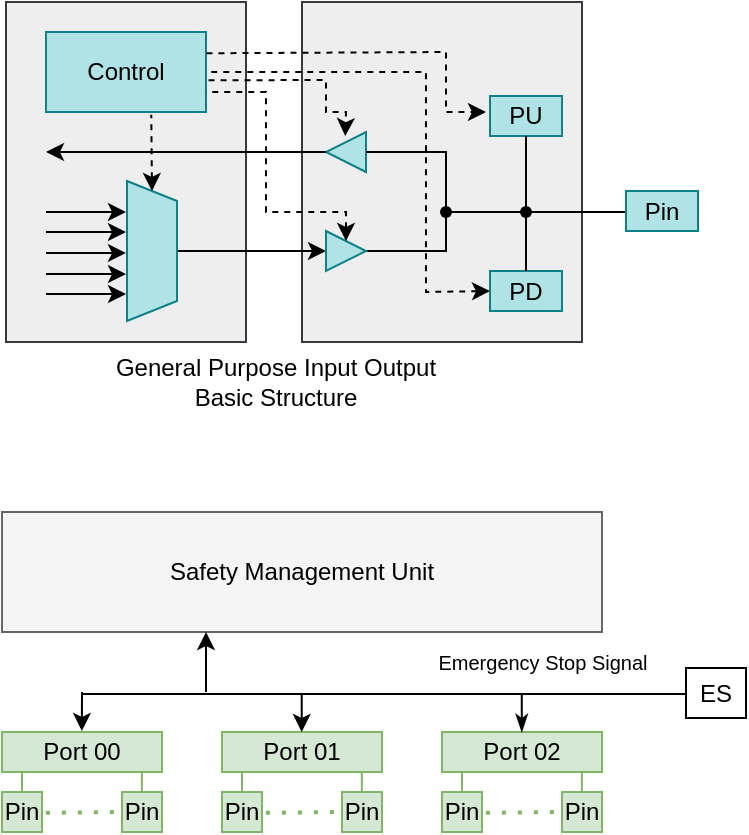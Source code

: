 <mxfile version="28.0.7" pages="2">
  <diagram name="第 1 页" id="-1CRMZ3ilZ53mN010_KL">
    <mxGraphModel dx="1678" dy="893" grid="1" gridSize="10" guides="1" tooltips="1" connect="1" arrows="0" fold="1" page="1" pageScale="1" pageWidth="827" pageHeight="1169" math="0" shadow="0">
      <root>
        <mxCell id="0" />
        <mxCell id="1" parent="0" />
        <mxCell id="aomzPrE-w1fCoq5hA7JI-33" value="" style="rounded=0;whiteSpace=wrap;html=1;fillColor=#eeeeee;strokeColor=#36393d;" vertex="1" parent="1">
          <mxGeometry x="140" y="225" width="120" height="170" as="geometry" />
        </mxCell>
        <mxCell id="aomzPrE-w1fCoq5hA7JI-32" value="" style="rounded=0;whiteSpace=wrap;html=1;fillColor=#eeeeee;strokeColor=#36393d;" vertex="1" parent="1">
          <mxGeometry x="288" y="225" width="140" height="170" as="geometry" />
        </mxCell>
        <mxCell id="aomzPrE-w1fCoq5hA7JI-1" value="Control" style="rounded=0;whiteSpace=wrap;html=1;fillColor=#b0e3e6;strokeColor=#0e8088;" vertex="1" parent="1">
          <mxGeometry x="160" y="240" width="80" height="40" as="geometry" />
        </mxCell>
        <mxCell id="aomzPrE-w1fCoq5hA7JI-13" style="edgeStyle=orthogonalEdgeStyle;rounded=0;orthogonalLoop=1;jettySize=auto;html=1;entryX=0;entryY=0.5;entryDx=0;entryDy=0;" edge="1" parent="1" source="aomzPrE-w1fCoq5hA7JI-4" target="aomzPrE-w1fCoq5hA7JI-5">
          <mxGeometry relative="1" as="geometry" />
        </mxCell>
        <mxCell id="aomzPrE-w1fCoq5hA7JI-4" value="" style="shape=trapezoid;perimeter=trapezoidPerimeter;whiteSpace=wrap;html=1;fixedSize=1;size=10;rotation=90;fillColor=#b0e3e6;strokeColor=#0e8088;rounded=0;" vertex="1" parent="1">
          <mxGeometry x="178" y="337" width="70" height="25" as="geometry" />
        </mxCell>
        <mxCell id="aomzPrE-w1fCoq5hA7JI-14" style="edgeStyle=orthogonalEdgeStyle;rounded=0;orthogonalLoop=1;jettySize=auto;html=1;endArrow=none;endFill=0;" edge="1" parent="1" source="aomzPrE-w1fCoq5hA7JI-5" target="aomzPrE-w1fCoq5hA7JI-7">
          <mxGeometry relative="1" as="geometry">
            <Array as="points">
              <mxPoint x="360" y="350" />
            </Array>
          </mxGeometry>
        </mxCell>
        <mxCell id="aomzPrE-w1fCoq5hA7JI-5" value="" style="triangle;whiteSpace=wrap;html=1;fillColor=#b0e3e6;strokeColor=#0e8088;rounded=0;" vertex="1" parent="1">
          <mxGeometry x="300" y="339.5" width="20" height="20" as="geometry" />
        </mxCell>
        <mxCell id="aomzPrE-w1fCoq5hA7JI-6" value="" style="triangle;whiteSpace=wrap;html=1;rotation=-180;fillColor=#b0e3e6;strokeColor=#0e8088;rounded=0;" vertex="1" parent="1">
          <mxGeometry x="300" y="290" width="20" height="20" as="geometry" />
        </mxCell>
        <mxCell id="aomzPrE-w1fCoq5hA7JI-7" value="" style="shape=waypoint;sketch=0;fillStyle=solid;size=6;pointerEvents=1;points=[];fillColor=none;resizable=0;rotatable=0;perimeter=centerPerimeter;snapToPoint=1;rounded=0;" vertex="1" parent="1">
          <mxGeometry x="350" y="320" width="20" height="20" as="geometry" />
        </mxCell>
        <mxCell id="aomzPrE-w1fCoq5hA7JI-8" value="" style="endArrow=classic;html=1;rounded=0;" edge="1" parent="1">
          <mxGeometry width="50" height="50" relative="1" as="geometry">
            <mxPoint x="160" y="330" as="sourcePoint" />
            <mxPoint x="200" y="330" as="targetPoint" />
          </mxGeometry>
        </mxCell>
        <mxCell id="aomzPrE-w1fCoq5hA7JI-9" value="" style="endArrow=classic;html=1;rounded=0;" edge="1" parent="1">
          <mxGeometry width="50" height="50" relative="1" as="geometry">
            <mxPoint x="160" y="371" as="sourcePoint" />
            <mxPoint x="200" y="371" as="targetPoint" />
          </mxGeometry>
        </mxCell>
        <mxCell id="aomzPrE-w1fCoq5hA7JI-10" value="" style="endArrow=classic;html=1;rounded=0;" edge="1" parent="1">
          <mxGeometry width="50" height="50" relative="1" as="geometry">
            <mxPoint x="160" y="350.47" as="sourcePoint" />
            <mxPoint x="200" y="350.47" as="targetPoint" />
          </mxGeometry>
        </mxCell>
        <mxCell id="aomzPrE-w1fCoq5hA7JI-11" value="" style="endArrow=classic;html=1;rounded=0;" edge="1" parent="1">
          <mxGeometry width="50" height="50" relative="1" as="geometry">
            <mxPoint x="160" y="340" as="sourcePoint" />
            <mxPoint x="200" y="340" as="targetPoint" />
          </mxGeometry>
        </mxCell>
        <mxCell id="aomzPrE-w1fCoq5hA7JI-12" value="" style="endArrow=classic;html=1;rounded=0;" edge="1" parent="1">
          <mxGeometry width="50" height="50" relative="1" as="geometry">
            <mxPoint x="160" y="361" as="sourcePoint" />
            <mxPoint x="200" y="361" as="targetPoint" />
          </mxGeometry>
        </mxCell>
        <mxCell id="aomzPrE-w1fCoq5hA7JI-15" value="" style="shape=waypoint;sketch=0;fillStyle=solid;size=6;pointerEvents=1;points=[];fillColor=none;resizable=0;rotatable=0;perimeter=centerPerimeter;snapToPoint=1;rounded=0;" vertex="1" parent="1">
          <mxGeometry x="390" y="320" width="20" height="20" as="geometry" />
        </mxCell>
        <mxCell id="aomzPrE-w1fCoq5hA7JI-16" value="" style="endArrow=none;html=1;rounded=0;exitX=0;exitY=0.5;exitDx=0;exitDy=0;" edge="1" parent="1" source="aomzPrE-w1fCoq5hA7JI-6" target="aomzPrE-w1fCoq5hA7JI-7">
          <mxGeometry width="50" height="50" relative="1" as="geometry">
            <mxPoint x="340" y="340" as="sourcePoint" />
            <mxPoint x="390" y="290" as="targetPoint" />
            <Array as="points">
              <mxPoint x="360" y="300" />
            </Array>
          </mxGeometry>
        </mxCell>
        <mxCell id="aomzPrE-w1fCoq5hA7JI-17" value="" style="endArrow=none;html=1;rounded=0;" edge="1" parent="1" source="aomzPrE-w1fCoq5hA7JI-7" target="aomzPrE-w1fCoq5hA7JI-15">
          <mxGeometry width="50" height="50" relative="1" as="geometry">
            <mxPoint x="340" y="340" as="sourcePoint" />
            <mxPoint x="390" y="290" as="targetPoint" />
          </mxGeometry>
        </mxCell>
        <mxCell id="aomzPrE-w1fCoq5hA7JI-18" value="PU" style="rounded=0;whiteSpace=wrap;html=1;fillColor=#b0e3e6;strokeColor=#0e8088;" vertex="1" parent="1">
          <mxGeometry x="382" y="272" width="36" height="20" as="geometry" />
        </mxCell>
        <mxCell id="aomzPrE-w1fCoq5hA7JI-19" value="PD" style="rounded=0;whiteSpace=wrap;html=1;fillColor=#b0e3e6;strokeColor=#0e8088;" vertex="1" parent="1">
          <mxGeometry x="382" y="359.5" width="36" height="20" as="geometry" />
        </mxCell>
        <mxCell id="aomzPrE-w1fCoq5hA7JI-20" value="" style="endArrow=none;html=1;rounded=0;" edge="1" parent="1" source="aomzPrE-w1fCoq5hA7JI-15">
          <mxGeometry width="50" height="50" relative="1" as="geometry">
            <mxPoint x="350" y="342" as="sourcePoint" />
            <mxPoint x="400" y="292" as="targetPoint" />
          </mxGeometry>
        </mxCell>
        <mxCell id="aomzPrE-w1fCoq5hA7JI-21" value="" style="endArrow=none;html=1;rounded=0;exitX=0.5;exitY=0;exitDx=0;exitDy=0;entryX=0.516;entryY=0.667;entryDx=0;entryDy=0;entryPerimeter=0;" edge="1" parent="1" source="aomzPrE-w1fCoq5hA7JI-19" target="aomzPrE-w1fCoq5hA7JI-15">
          <mxGeometry width="50" height="50" relative="1" as="geometry">
            <mxPoint x="340" y="340" as="sourcePoint" />
            <mxPoint x="390" y="290" as="targetPoint" />
          </mxGeometry>
        </mxCell>
        <mxCell id="aomzPrE-w1fCoq5hA7JI-22" value="" style="endArrow=none;html=1;rounded=0;" edge="1" parent="1" source="aomzPrE-w1fCoq5hA7JI-15">
          <mxGeometry width="50" height="50" relative="1" as="geometry">
            <mxPoint x="340" y="340" as="sourcePoint" />
            <mxPoint x="450" y="330" as="targetPoint" />
          </mxGeometry>
        </mxCell>
        <mxCell id="aomzPrE-w1fCoq5hA7JI-23" value="Pin" style="rounded=0;whiteSpace=wrap;html=1;fillColor=#b0e3e6;strokeColor=#0e8088;" vertex="1" parent="1">
          <mxGeometry x="450" y="319.5" width="36" height="20" as="geometry" />
        </mxCell>
        <mxCell id="aomzPrE-w1fCoq5hA7JI-24" value="" style="endArrow=classic;html=1;rounded=0;exitX=1;exitY=0.5;exitDx=0;exitDy=0;" edge="1" parent="1" source="aomzPrE-w1fCoq5hA7JI-6">
          <mxGeometry width="50" height="50" relative="1" as="geometry">
            <mxPoint x="190" y="330" as="sourcePoint" />
            <mxPoint x="160" y="300" as="targetPoint" />
          </mxGeometry>
        </mxCell>
        <mxCell id="aomzPrE-w1fCoq5hA7JI-25" value="" style="endArrow=none;dashed=1;html=1;rounded=0;exitX=0;exitY=0.5;exitDx=0;exitDy=0;entryX=0.658;entryY=1.034;entryDx=0;entryDy=0;entryPerimeter=0;startArrow=classic;startFill=1;" edge="1" parent="1" source="aomzPrE-w1fCoq5hA7JI-4" target="aomzPrE-w1fCoq5hA7JI-1">
          <mxGeometry width="50" height="50" relative="1" as="geometry">
            <mxPoint x="170" y="330" as="sourcePoint" />
            <mxPoint x="220" y="280" as="targetPoint" />
          </mxGeometry>
        </mxCell>
        <mxCell id="aomzPrE-w1fCoq5hA7JI-26" value="" style="endArrow=none;dashed=1;html=1;rounded=0;entryX=1;entryY=0.75;entryDx=0;entryDy=0;exitX=0.5;exitY=0;exitDx=0;exitDy=0;startArrow=classic;startFill=1;" edge="1" parent="1" source="aomzPrE-w1fCoq5hA7JI-5" target="aomzPrE-w1fCoq5hA7JI-1">
          <mxGeometry width="50" height="50" relative="1" as="geometry">
            <mxPoint x="190" y="330" as="sourcePoint" />
            <mxPoint x="240" y="280" as="targetPoint" />
            <Array as="points">
              <mxPoint x="310" y="330" />
              <mxPoint x="270" y="330" />
              <mxPoint x="270" y="270" />
            </Array>
          </mxGeometry>
        </mxCell>
        <mxCell id="aomzPrE-w1fCoq5hA7JI-27" value="" style="endArrow=classic;dashed=1;html=1;rounded=0;exitX=1.016;exitY=0.604;exitDx=0;exitDy=0;exitPerimeter=0;entryX=0.519;entryY=0.897;entryDx=0;entryDy=0;entryPerimeter=0;endFill=1;" edge="1" parent="1" source="aomzPrE-w1fCoq5hA7JI-1" target="aomzPrE-w1fCoq5hA7JI-6">
          <mxGeometry width="50" height="50" relative="1" as="geometry">
            <mxPoint x="240" y="272" as="sourcePoint" />
            <mxPoint x="290" y="222" as="targetPoint" />
            <Array as="points">
              <mxPoint x="300" y="264" />
              <mxPoint x="300" y="280" />
              <mxPoint x="310" y="280" />
            </Array>
          </mxGeometry>
        </mxCell>
        <mxCell id="aomzPrE-w1fCoq5hA7JI-28" value="" style="endArrow=none;dashed=1;html=1;rounded=0;entryX=1;entryY=0.5;entryDx=0;entryDy=0;exitX=0;exitY=0.5;exitDx=0;exitDy=0;endFill=0;startArrow=classic;startFill=1;" edge="1" parent="1" source="aomzPrE-w1fCoq5hA7JI-19" target="aomzPrE-w1fCoq5hA7JI-1">
          <mxGeometry width="50" height="50" relative="1" as="geometry">
            <mxPoint x="190" y="330" as="sourcePoint" />
            <mxPoint x="240" y="280" as="targetPoint" />
            <Array as="points">
              <mxPoint x="350" y="370" />
              <mxPoint x="350" y="260" />
            </Array>
          </mxGeometry>
        </mxCell>
        <mxCell id="aomzPrE-w1fCoq5hA7JI-29" value="" style="endArrow=classic;dashed=1;html=1;rounded=0;exitX=1.003;exitY=0.266;exitDx=0;exitDy=0;exitPerimeter=0;endFill=1;" edge="1" parent="1" source="aomzPrE-w1fCoq5hA7JI-1">
          <mxGeometry width="50" height="50" relative="1" as="geometry">
            <mxPoint x="240" y="300" as="sourcePoint" />
            <mxPoint x="380" y="280" as="targetPoint" />
            <Array as="points">
              <mxPoint x="360" y="250" />
              <mxPoint x="360" y="280" />
            </Array>
          </mxGeometry>
        </mxCell>
        <mxCell id="aomzPrE-w1fCoq5hA7JI-34" value="General Purpose Input Output Basic Structure" style="text;strokeColor=none;align=center;fillColor=none;html=1;verticalAlign=middle;whiteSpace=wrap;rounded=0;" vertex="1" parent="1">
          <mxGeometry x="180" y="400" width="190" height="30" as="geometry" />
        </mxCell>
        <mxCell id="aomzPrE-w1fCoq5hA7JI-92" value="Safety Management Unit" style="rounded=0;whiteSpace=wrap;html=1;fillColor=#f5f5f5;strokeColor=#666666;gradientColor=none;" vertex="1" parent="1">
          <mxGeometry x="138" y="480" width="300" height="60" as="geometry" />
        </mxCell>
        <mxCell id="aomzPrE-w1fCoq5hA7JI-115" value="" style="group" vertex="1" connectable="0" parent="1">
          <mxGeometry x="138" y="590" width="80" height="50" as="geometry" />
        </mxCell>
        <mxCell id="aomzPrE-w1fCoq5hA7JI-93" value="Port 00" style="rounded=0;whiteSpace=wrap;html=1;fillColor=#d5e8d4;strokeColor=#82b366;" vertex="1" parent="aomzPrE-w1fCoq5hA7JI-115">
          <mxGeometry width="80" height="20" as="geometry" />
        </mxCell>
        <mxCell id="aomzPrE-w1fCoq5hA7JI-94" value="Pin" style="rounded=0;whiteSpace=wrap;html=1;fillColor=#d5e8d4;strokeColor=#82b366;" vertex="1" parent="aomzPrE-w1fCoq5hA7JI-115">
          <mxGeometry y="30" width="20" height="20" as="geometry" />
        </mxCell>
        <mxCell id="aomzPrE-w1fCoq5hA7JI-95" value="Pin" style="rounded=0;whiteSpace=wrap;html=1;fillColor=#d5e8d4;strokeColor=#82b366;" vertex="1" parent="aomzPrE-w1fCoq5hA7JI-115">
          <mxGeometry x="60" y="30" width="20" height="20" as="geometry" />
        </mxCell>
        <mxCell id="aomzPrE-w1fCoq5hA7JI-97" value="" style="endArrow=none;dashed=1;html=1;dashPattern=1 3;strokeWidth=2;exitX=1.097;exitY=0.521;exitDx=0;exitDy=0;exitPerimeter=0;entryX=0;entryY=0.5;entryDx=0;entryDy=0;fillColor=#d5e8d4;strokeColor=#82b366;" edge="1" parent="aomzPrE-w1fCoq5hA7JI-115" source="aomzPrE-w1fCoq5hA7JI-94" target="aomzPrE-w1fCoq5hA7JI-95">
          <mxGeometry width="50" height="50" relative="1" as="geometry">
            <mxPoint y="30" as="sourcePoint" />
            <mxPoint x="50" y="-20" as="targetPoint" />
          </mxGeometry>
        </mxCell>
        <mxCell id="aomzPrE-w1fCoq5hA7JI-98" value="" style="endArrow=none;html=1;fillColor=#d5e8d4;strokeColor=#82b366;" edge="1" parent="aomzPrE-w1fCoq5hA7JI-115">
          <mxGeometry width="50" height="50" relative="1" as="geometry">
            <mxPoint x="10" y="30" as="sourcePoint" />
            <mxPoint x="10" y="20" as="targetPoint" />
          </mxGeometry>
        </mxCell>
        <mxCell id="aomzPrE-w1fCoq5hA7JI-99" value="" style="endArrow=none;html=1;fillColor=#d5e8d4;strokeColor=#82b366;" edge="1" parent="aomzPrE-w1fCoq5hA7JI-115">
          <mxGeometry width="50" height="50" relative="1" as="geometry">
            <mxPoint x="10" y="30" as="sourcePoint" />
            <mxPoint x="10" y="20" as="targetPoint" />
          </mxGeometry>
        </mxCell>
        <mxCell id="aomzPrE-w1fCoq5hA7JI-100" value="" style="endArrow=none;html=1;fillColor=#d5e8d4;strokeColor=#82b366;" edge="1" parent="aomzPrE-w1fCoq5hA7JI-115">
          <mxGeometry width="50" height="50" relative="1" as="geometry">
            <mxPoint x="69.92" y="30" as="sourcePoint" />
            <mxPoint x="69.92" y="20" as="targetPoint" />
          </mxGeometry>
        </mxCell>
        <mxCell id="aomzPrE-w1fCoq5hA7JI-116" value="" style="group" vertex="1" connectable="0" parent="1">
          <mxGeometry x="248" y="590" width="80" height="50" as="geometry" />
        </mxCell>
        <mxCell id="aomzPrE-w1fCoq5hA7JI-117" value="Port 01" style="rounded=0;whiteSpace=wrap;html=1;fillColor=#d5e8d4;strokeColor=#82b366;" vertex="1" parent="aomzPrE-w1fCoq5hA7JI-116">
          <mxGeometry width="80" height="20" as="geometry" />
        </mxCell>
        <mxCell id="aomzPrE-w1fCoq5hA7JI-118" value="Pin" style="rounded=0;whiteSpace=wrap;html=1;fillColor=#d5e8d4;strokeColor=#82b366;" vertex="1" parent="aomzPrE-w1fCoq5hA7JI-116">
          <mxGeometry y="30" width="20" height="20" as="geometry" />
        </mxCell>
        <mxCell id="aomzPrE-w1fCoq5hA7JI-119" value="Pin" style="rounded=0;whiteSpace=wrap;html=1;fillColor=#d5e8d4;strokeColor=#82b366;" vertex="1" parent="aomzPrE-w1fCoq5hA7JI-116">
          <mxGeometry x="60" y="30" width="20" height="20" as="geometry" />
        </mxCell>
        <mxCell id="aomzPrE-w1fCoq5hA7JI-120" value="" style="endArrow=none;dashed=1;html=1;dashPattern=1 3;strokeWidth=2;exitX=1.097;exitY=0.521;exitDx=0;exitDy=0;exitPerimeter=0;entryX=0;entryY=0.5;entryDx=0;entryDy=0;fillColor=#d5e8d4;strokeColor=#82b366;" edge="1" parent="aomzPrE-w1fCoq5hA7JI-116" source="aomzPrE-w1fCoq5hA7JI-118" target="aomzPrE-w1fCoq5hA7JI-119">
          <mxGeometry width="50" height="50" relative="1" as="geometry">
            <mxPoint y="30" as="sourcePoint" />
            <mxPoint x="50" y="-20" as="targetPoint" />
          </mxGeometry>
        </mxCell>
        <mxCell id="aomzPrE-w1fCoq5hA7JI-121" value="" style="endArrow=none;html=1;fillColor=#d5e8d4;strokeColor=#82b366;" edge="1" parent="aomzPrE-w1fCoq5hA7JI-116">
          <mxGeometry width="50" height="50" relative="1" as="geometry">
            <mxPoint x="10" y="30" as="sourcePoint" />
            <mxPoint x="10" y="20" as="targetPoint" />
          </mxGeometry>
        </mxCell>
        <mxCell id="aomzPrE-w1fCoq5hA7JI-122" value="" style="endArrow=none;html=1;fillColor=#d5e8d4;strokeColor=#82b366;" edge="1" parent="aomzPrE-w1fCoq5hA7JI-116">
          <mxGeometry width="50" height="50" relative="1" as="geometry">
            <mxPoint x="10" y="30" as="sourcePoint" />
            <mxPoint x="10" y="20" as="targetPoint" />
          </mxGeometry>
        </mxCell>
        <mxCell id="aomzPrE-w1fCoq5hA7JI-123" value="" style="endArrow=none;html=1;fillColor=#d5e8d4;strokeColor=#82b366;" edge="1" parent="aomzPrE-w1fCoq5hA7JI-116">
          <mxGeometry width="50" height="50" relative="1" as="geometry">
            <mxPoint x="69.92" y="30" as="sourcePoint" />
            <mxPoint x="69.92" y="20" as="targetPoint" />
          </mxGeometry>
        </mxCell>
        <mxCell id="aomzPrE-w1fCoq5hA7JI-125" value="" style="group" vertex="1" connectable="0" parent="1">
          <mxGeometry x="358" y="590" width="80" height="50" as="geometry" />
        </mxCell>
        <mxCell id="aomzPrE-w1fCoq5hA7JI-126" value="Port 02" style="rounded=0;whiteSpace=wrap;html=1;fillColor=#d5e8d4;strokeColor=#82b366;" vertex="1" parent="aomzPrE-w1fCoq5hA7JI-125">
          <mxGeometry width="80" height="20" as="geometry" />
        </mxCell>
        <mxCell id="aomzPrE-w1fCoq5hA7JI-127" value="Pin" style="rounded=0;whiteSpace=wrap;html=1;fillColor=#d5e8d4;strokeColor=#82b366;" vertex="1" parent="aomzPrE-w1fCoq5hA7JI-125">
          <mxGeometry y="30" width="20" height="20" as="geometry" />
        </mxCell>
        <mxCell id="aomzPrE-w1fCoq5hA7JI-128" value="Pin" style="rounded=0;whiteSpace=wrap;html=1;fillColor=#d5e8d4;strokeColor=#82b366;" vertex="1" parent="aomzPrE-w1fCoq5hA7JI-125">
          <mxGeometry x="60" y="30" width="20" height="20" as="geometry" />
        </mxCell>
        <mxCell id="aomzPrE-w1fCoq5hA7JI-129" value="" style="endArrow=none;dashed=1;html=1;dashPattern=1 3;strokeWidth=2;exitX=1.097;exitY=0.521;exitDx=0;exitDy=0;exitPerimeter=0;entryX=0;entryY=0.5;entryDx=0;entryDy=0;fillColor=#d5e8d4;strokeColor=#82b366;" edge="1" parent="aomzPrE-w1fCoq5hA7JI-125" source="aomzPrE-w1fCoq5hA7JI-127" target="aomzPrE-w1fCoq5hA7JI-128">
          <mxGeometry width="50" height="50" relative="1" as="geometry">
            <mxPoint y="30" as="sourcePoint" />
            <mxPoint x="50" y="-20" as="targetPoint" />
          </mxGeometry>
        </mxCell>
        <mxCell id="aomzPrE-w1fCoq5hA7JI-130" value="" style="endArrow=none;html=1;fillColor=#d5e8d4;strokeColor=#82b366;" edge="1" parent="aomzPrE-w1fCoq5hA7JI-125">
          <mxGeometry width="50" height="50" relative="1" as="geometry">
            <mxPoint x="10" y="30" as="sourcePoint" />
            <mxPoint x="10" y="20" as="targetPoint" />
          </mxGeometry>
        </mxCell>
        <mxCell id="aomzPrE-w1fCoq5hA7JI-131" value="" style="endArrow=none;html=1;fillColor=#d5e8d4;strokeColor=#82b366;" edge="1" parent="aomzPrE-w1fCoq5hA7JI-125">
          <mxGeometry width="50" height="50" relative="1" as="geometry">
            <mxPoint x="10" y="30" as="sourcePoint" />
            <mxPoint x="10" y="20" as="targetPoint" />
          </mxGeometry>
        </mxCell>
        <mxCell id="aomzPrE-w1fCoq5hA7JI-132" value="" style="endArrow=none;html=1;fillColor=#d5e8d4;strokeColor=#82b366;" edge="1" parent="aomzPrE-w1fCoq5hA7JI-125">
          <mxGeometry width="50" height="50" relative="1" as="geometry">
            <mxPoint x="69.92" y="30" as="sourcePoint" />
            <mxPoint x="69.92" y="20" as="targetPoint" />
          </mxGeometry>
        </mxCell>
        <mxCell id="aomzPrE-w1fCoq5hA7JI-133" value="" style="endArrow=none;html=1;" edge="1" parent="1">
          <mxGeometry width="50" height="50" relative="1" as="geometry">
            <mxPoint x="178" y="571" as="sourcePoint" />
            <mxPoint x="398" y="571" as="targetPoint" />
          </mxGeometry>
        </mxCell>
        <mxCell id="aomzPrE-w1fCoq5hA7JI-134" value="" style="endArrow=none;html=1;exitX=0.499;exitY=-0.025;exitDx=0;exitDy=0;exitPerimeter=0;startArrow=classic;startFill=1;" edge="1" parent="1" source="aomzPrE-w1fCoq5hA7JI-93">
          <mxGeometry width="50" height="50" relative="1" as="geometry">
            <mxPoint x="168" y="600" as="sourcePoint" />
            <mxPoint x="178" y="570" as="targetPoint" />
          </mxGeometry>
        </mxCell>
        <mxCell id="aomzPrE-w1fCoq5hA7JI-143" value="" style="endArrow=none;html=1;exitX=0.499;exitY=-0.025;exitDx=0;exitDy=0;exitPerimeter=0;startArrow=classic;startFill=1;" edge="1" parent="1">
          <mxGeometry width="50" height="50" relative="1" as="geometry">
            <mxPoint x="287.86" y="590" as="sourcePoint" />
            <mxPoint x="287.86" y="571" as="targetPoint" />
          </mxGeometry>
        </mxCell>
        <mxCell id="aomzPrE-w1fCoq5hA7JI-144" value="" style="endArrow=none;html=1;exitX=0.499;exitY=-0.025;exitDx=0;exitDy=0;exitPerimeter=0;startArrow=classicThin;startFill=1;" edge="1" parent="1">
          <mxGeometry width="50" height="50" relative="1" as="geometry">
            <mxPoint x="397.89" y="590" as="sourcePoint" />
            <mxPoint x="397.89" y="571" as="targetPoint" />
          </mxGeometry>
        </mxCell>
        <mxCell id="aomzPrE-w1fCoq5hA7JI-147" value="" style="endArrow=classic;html=1;entryX=0.5;entryY=1;entryDx=0;entryDy=0;startArrow=none;startFill=0;endFill=1;" edge="1" parent="1">
          <mxGeometry width="50" height="50" relative="1" as="geometry">
            <mxPoint x="240" y="570" as="sourcePoint" />
            <mxPoint x="240" y="540" as="targetPoint" />
          </mxGeometry>
        </mxCell>
        <mxCell id="aomzPrE-w1fCoq5hA7JI-148" value="&lt;div&gt;&lt;br&gt;&lt;/div&gt;&lt;div&gt;&lt;br&gt;&lt;/div&gt;&lt;div&gt;&lt;br&gt;&lt;/div&gt;&lt;div&gt;&lt;br&gt;&lt;/div&gt;&lt;div&gt;&lt;br&gt;&lt;/div&gt;&lt;div&gt;&lt;br&gt;&lt;/div&gt;&lt;div&gt;&lt;br&gt;&lt;/div&gt;" style="text;strokeColor=none;align=center;fillColor=none;html=1;verticalAlign=middle;whiteSpace=wrap;rounded=0;" vertex="1" parent="1">
          <mxGeometry x="297" y="541" width="140" height="30" as="geometry" />
        </mxCell>
        <mxCell id="aomzPrE-w1fCoq5hA7JI-165" value="" style="endArrow=none;html=1;exitX=0.715;exitY=1.01;exitDx=0;exitDy=0;exitPerimeter=0;" edge="1" parent="1">
          <mxGeometry width="50" height="50" relative="1" as="geometry">
            <mxPoint x="398" y="571" as="sourcePoint" />
            <mxPoint x="480.9" y="571" as="targetPoint" />
          </mxGeometry>
        </mxCell>
        <mxCell id="aomzPrE-w1fCoq5hA7JI-166" value="&lt;font style=&quot;font-size: 10px;&quot;&gt;Emergency Stop Signal&lt;/font&gt;" style="text;strokeColor=none;align=center;fillColor=none;html=1;verticalAlign=middle;whiteSpace=wrap;rounded=0;" vertex="1" parent="1">
          <mxGeometry x="337" y="540" width="143" height="30" as="geometry" />
        </mxCell>
        <mxCell id="aomzPrE-w1fCoq5hA7JI-167" value="ES" style="rounded=0;whiteSpace=wrap;html=1;" vertex="1" parent="1">
          <mxGeometry x="480" y="558" width="30" height="25" as="geometry" />
        </mxCell>
      </root>
    </mxGraphModel>
  </diagram>
  <diagram id="nVHrASJvIrqYEXHxHC4Y" name="GPIO的系统集成">
    <mxGraphModel dx="679" dy="361" grid="1" gridSize="10" guides="1" tooltips="1" connect="1" arrows="1" fold="1" page="1" pageScale="1" pageWidth="827" pageHeight="1169" math="0" shadow="0">
      <root>
        <mxCell id="0" />
        <mxCell id="1" parent="0" />
        <mxCell id="deJe0oIHAHBzn2QRG-0J-4" value="Timer" style="rounded=0;whiteSpace=wrap;html=1;fillColor=#f5f5f5;fontColor=#333333;strokeColor=#666666;" vertex="1" parent="1">
          <mxGeometry x="120" y="120" width="80" height="40" as="geometry" />
        </mxCell>
        <mxCell id="deJe0oIHAHBzn2QRG-0J-5" value="&lt;div&gt;Communication&lt;/div&gt;&lt;div&gt;Peripherals&lt;/div&gt;" style="rounded=0;whiteSpace=wrap;html=1;fillColor=#f5f5f5;fontColor=#333333;strokeColor=#666666;" vertex="1" parent="1">
          <mxGeometry x="220" y="120" width="100" height="40" as="geometry" />
        </mxCell>
        <mxCell id="deJe0oIHAHBzn2QRG-0J-6" value="&lt;div&gt;CPUx&lt;/div&gt;&lt;div&gt;DMA&lt;/div&gt;" style="rounded=0;whiteSpace=wrap;html=1;fillColor=#f5f5f5;fontColor=#333333;strokeColor=#666666;" vertex="1" parent="1">
          <mxGeometry x="340" y="120" width="60" height="40" as="geometry" />
        </mxCell>
        <mxCell id="deJe0oIHAHBzn2QRG-0J-9" style="edgeStyle=orthogonalEdgeStyle;orthogonalLoop=1;jettySize=auto;html=1;entryX=0;entryY=0.5;entryDx=0;entryDy=0;" edge="1" parent="1" source="deJe0oIHAHBzn2QRG-0J-7" target="deJe0oIHAHBzn2QRG-0J-8">
          <mxGeometry relative="1" as="geometry" />
        </mxCell>
        <mxCell id="deJe0oIHAHBzn2QRG-0J-7" value="&lt;div&gt;ERU&lt;/div&gt;&lt;div&gt;External&lt;/div&gt;&lt;div&gt;Request Unit&lt;/div&gt;" style="rounded=0;whiteSpace=wrap;html=1;fillColor=#f5f5f5;fontColor=#333333;strokeColor=#666666;" vertex="1" parent="1">
          <mxGeometry x="420" y="120" width="100" height="40" as="geometry" />
        </mxCell>
        <mxCell id="deJe0oIHAHBzn2QRG-0J-8" value="&lt;div&gt;IR&lt;/div&gt;&lt;div&gt;Interrupt Router&lt;/div&gt;" style="rounded=0;whiteSpace=wrap;html=1;fillColor=#f5f5f5;fontColor=#333333;strokeColor=#666666;" vertex="1" parent="1">
          <mxGeometry x="540" y="120" width="100" height="40" as="geometry" />
        </mxCell>
        <mxCell id="deJe0oIHAHBzn2QRG-0J-10" value="Ports" style="rounded=0;whiteSpace=wrap;html=1;fillColor=#d5e8d4;strokeColor=#82b366;" vertex="1" parent="1">
          <mxGeometry x="120" y="200" width="400" height="30" as="geometry" />
        </mxCell>
        <mxCell id="deJe0oIHAHBzn2QRG-0J-16" value="" style="group" vertex="1" connectable="0" parent="1">
          <mxGeometry x="120" y="260" width="95" height="30" as="geometry" />
        </mxCell>
        <mxCell id="deJe0oIHAHBzn2QRG-0J-11" value="Pin" style="rounded=0;whiteSpace=wrap;html=1;fillColor=#d5e8d4;strokeColor=#000000;" vertex="1" parent="deJe0oIHAHBzn2QRG-0J-16">
          <mxGeometry width="30" height="30" as="geometry" />
        </mxCell>
        <mxCell id="deJe0oIHAHBzn2QRG-0J-12" value="Pin" style="rounded=0;whiteSpace=wrap;html=1;fillColor=#d5e8d4;strokeColor=default;" vertex="1" parent="deJe0oIHAHBzn2QRG-0J-16">
          <mxGeometry x="65" width="30" height="30" as="geometry" />
        </mxCell>
        <mxCell id="deJe0oIHAHBzn2QRG-0J-13" value="" style="endArrow=none;dashed=1;html=1;strokeWidth=1;" edge="1" parent="deJe0oIHAHBzn2QRG-0J-16">
          <mxGeometry width="50" height="50" relative="1" as="geometry">
            <mxPoint x="35" y="14.97" as="sourcePoint" />
            <mxPoint x="55" y="14.97" as="targetPoint" />
          </mxGeometry>
        </mxCell>
        <mxCell id="deJe0oIHAHBzn2QRG-0J-14" style="edgeStyle=orthogonalEdgeStyle;orthogonalLoop=1;jettySize=auto;html=1;entryX=0.037;entryY=1.009;entryDx=0;entryDy=0;entryPerimeter=0;rounded=0;curved=0;endArrow=none;endFill=0;" edge="1" parent="deJe0oIHAHBzn2QRG-0J-16" source="deJe0oIHAHBzn2QRG-0J-11" target="deJe0oIHAHBzn2QRG-0J-10">
          <mxGeometry relative="1" as="geometry" />
        </mxCell>
        <mxCell id="deJe0oIHAHBzn2QRG-0J-15" value="" style="endArrow=none;html=1;exitX=0.5;exitY=0;exitDx=0;exitDy=0;entryX=0.2;entryY=1.04;entryDx=0;entryDy=0;entryPerimeter=0;" edge="1" parent="deJe0oIHAHBzn2QRG-0J-16" source="deJe0oIHAHBzn2QRG-0J-12" target="deJe0oIHAHBzn2QRG-0J-10">
          <mxGeometry width="50" height="50" relative="1" as="geometry">
            <mxPoint x="40" y="20" as="sourcePoint" />
            <mxPoint x="90" y="-30" as="targetPoint" />
          </mxGeometry>
        </mxCell>
        <mxCell id="deJe0oIHAHBzn2QRG-0J-24" value="" style="group" vertex="1" connectable="0" parent="1">
          <mxGeometry x="245" y="230" width="95" height="60" as="geometry" />
        </mxCell>
        <mxCell id="deJe0oIHAHBzn2QRG-0J-17" value="" style="group" vertex="1" connectable="0" parent="deJe0oIHAHBzn2QRG-0J-24">
          <mxGeometry y="30" width="95" height="30" as="geometry" />
        </mxCell>
        <mxCell id="deJe0oIHAHBzn2QRG-0J-18" value="Pin" style="rounded=0;whiteSpace=wrap;html=1;fillColor=#d5e8d4;strokeColor=#000000;" vertex="1" parent="deJe0oIHAHBzn2QRG-0J-17">
          <mxGeometry width="30" height="30" as="geometry" />
        </mxCell>
        <mxCell id="deJe0oIHAHBzn2QRG-0J-19" value="Pin" style="rounded=0;whiteSpace=wrap;html=1;fillColor=#d5e8d4;strokeColor=default;" vertex="1" parent="deJe0oIHAHBzn2QRG-0J-17">
          <mxGeometry x="70" width="30" height="30" as="geometry" />
        </mxCell>
        <mxCell id="deJe0oIHAHBzn2QRG-0J-20" value="" style="endArrow=none;dashed=1;html=1;strokeWidth=1;" edge="1" parent="deJe0oIHAHBzn2QRG-0J-17">
          <mxGeometry width="50" height="50" relative="1" as="geometry">
            <mxPoint x="37.5" y="14.88" as="sourcePoint" />
            <mxPoint x="57.5" y="14.88" as="targetPoint" />
          </mxGeometry>
        </mxCell>
        <mxCell id="deJe0oIHAHBzn2QRG-0J-21" style="edgeStyle=orthogonalEdgeStyle;orthogonalLoop=1;jettySize=auto;html=1;entryX=0.037;entryY=1.009;entryDx=0;entryDy=0;entryPerimeter=0;rounded=0;curved=0;endArrow=none;endFill=0;" edge="1" parent="deJe0oIHAHBzn2QRG-0J-17" source="deJe0oIHAHBzn2QRG-0J-18">
          <mxGeometry relative="1" as="geometry" />
        </mxCell>
        <mxCell id="deJe0oIHAHBzn2QRG-0J-22" value="" style="endArrow=none;html=1;exitX=0.5;exitY=0;exitDx=0;exitDy=0;entryX=0.5;entryY=1;entryDx=0;entryDy=0;" edge="1" parent="deJe0oIHAHBzn2QRG-0J-24" source="deJe0oIHAHBzn2QRG-0J-19">
          <mxGeometry width="50" height="50" relative="1" as="geometry">
            <mxPoint x="90" y="30" as="sourcePoint" />
            <mxPoint x="85" as="targetPoint" />
          </mxGeometry>
        </mxCell>
        <mxCell id="deJe0oIHAHBzn2QRG-0J-23" value="" style="endArrow=none;html=1;exitX=0.5;exitY=0;exitDx=0;exitDy=0;entryX=0.5;entryY=1;entryDx=0;entryDy=0;" edge="1" parent="deJe0oIHAHBzn2QRG-0J-24">
          <mxGeometry width="50" height="50" relative="1" as="geometry">
            <mxPoint x="15" y="30" as="sourcePoint" />
            <mxPoint x="15" as="targetPoint" />
          </mxGeometry>
        </mxCell>
        <mxCell id="deJe0oIHAHBzn2QRG-0J-25" value="" style="group" vertex="1" connectable="0" parent="1">
          <mxGeometry x="385" y="230" width="95" height="60" as="geometry" />
        </mxCell>
        <mxCell id="deJe0oIHAHBzn2QRG-0J-26" value="" style="group" vertex="1" connectable="0" parent="deJe0oIHAHBzn2QRG-0J-25">
          <mxGeometry y="30" width="95" height="30" as="geometry" />
        </mxCell>
        <mxCell id="deJe0oIHAHBzn2QRG-0J-27" value="Pin" style="rounded=0;whiteSpace=wrap;html=1;fillColor=#d5e8d4;strokeColor=#000000;" vertex="1" parent="deJe0oIHAHBzn2QRG-0J-26">
          <mxGeometry width="30" height="30" as="geometry" />
        </mxCell>
        <mxCell id="deJe0oIHAHBzn2QRG-0J-28" value="Pin" style="rounded=0;whiteSpace=wrap;html=1;fillColor=#d5e8d4;strokeColor=default;" vertex="1" parent="deJe0oIHAHBzn2QRG-0J-26">
          <mxGeometry x="70" width="30" height="30" as="geometry" />
        </mxCell>
        <mxCell id="deJe0oIHAHBzn2QRG-0J-29" value="" style="endArrow=none;dashed=1;html=1;strokeWidth=1;" edge="1" parent="deJe0oIHAHBzn2QRG-0J-26">
          <mxGeometry width="50" height="50" relative="1" as="geometry">
            <mxPoint x="37.5" y="14.88" as="sourcePoint" />
            <mxPoint x="57.5" y="14.88" as="targetPoint" />
          </mxGeometry>
        </mxCell>
        <mxCell id="deJe0oIHAHBzn2QRG-0J-30" style="edgeStyle=orthogonalEdgeStyle;orthogonalLoop=1;jettySize=auto;html=1;entryX=0.037;entryY=1.009;entryDx=0;entryDy=0;entryPerimeter=0;rounded=0;curved=0;endArrow=none;endFill=0;" edge="1" parent="deJe0oIHAHBzn2QRG-0J-26" source="deJe0oIHAHBzn2QRG-0J-27">
          <mxGeometry relative="1" as="geometry" />
        </mxCell>
        <mxCell id="deJe0oIHAHBzn2QRG-0J-31" value="" style="endArrow=none;html=1;exitX=0.5;exitY=0;exitDx=0;exitDy=0;entryX=0.5;entryY=1;entryDx=0;entryDy=0;" edge="1" parent="deJe0oIHAHBzn2QRG-0J-25" source="deJe0oIHAHBzn2QRG-0J-28">
          <mxGeometry width="50" height="50" relative="1" as="geometry">
            <mxPoint x="90" y="30" as="sourcePoint" />
            <mxPoint x="85" as="targetPoint" />
          </mxGeometry>
        </mxCell>
        <mxCell id="deJe0oIHAHBzn2QRG-0J-32" value="" style="endArrow=none;html=1;exitX=0.5;exitY=0;exitDx=0;exitDy=0;entryX=0.5;entryY=1;entryDx=0;entryDy=0;" edge="1" parent="deJe0oIHAHBzn2QRG-0J-25">
          <mxGeometry width="50" height="50" relative="1" as="geometry">
            <mxPoint x="15" y="30" as="sourcePoint" />
            <mxPoint x="15" as="targetPoint" />
          </mxGeometry>
        </mxCell>
        <mxCell id="deJe0oIHAHBzn2QRG-0J-33" style="edgeStyle=orthogonalEdgeStyle;orthogonalLoop=1;jettySize=auto;html=1;entryX=0.099;entryY=-0.01;entryDx=0;entryDy=0;entryPerimeter=0;startArrow=classic;startFill=1;" edge="1" parent="1" source="deJe0oIHAHBzn2QRG-0J-4" target="deJe0oIHAHBzn2QRG-0J-10">
          <mxGeometry relative="1" as="geometry" />
        </mxCell>
        <mxCell id="deJe0oIHAHBzn2QRG-0J-34" style="edgeStyle=orthogonalEdgeStyle;orthogonalLoop=1;jettySize=auto;html=1;startArrow=classic;startFill=1;" edge="1" parent="1" source="deJe0oIHAHBzn2QRG-0J-5">
          <mxGeometry relative="1" as="geometry">
            <mxPoint x="270" y="200" as="targetPoint" />
          </mxGeometry>
        </mxCell>
        <mxCell id="deJe0oIHAHBzn2QRG-0J-36" style="edgeStyle=orthogonalEdgeStyle;orthogonalLoop=1;jettySize=auto;html=1;startArrow=classic;startFill=1;" edge="1" parent="1">
          <mxGeometry relative="1" as="geometry">
            <mxPoint x="469.75" y="160" as="sourcePoint" />
            <mxPoint x="469.75" y="200" as="targetPoint" />
          </mxGeometry>
        </mxCell>
        <mxCell id="deJe0oIHAHBzn2QRG-0J-38" value="" style="endArrow=classic;html=1;exitX=0.625;exitY=-0.014;exitDx=0;exitDy=0;exitPerimeter=0;startArrow=classic;startFill=1;endFill=1;" edge="1" parent="1" source="deJe0oIHAHBzn2QRG-0J-10">
          <mxGeometry width="50" height="50" relative="1" as="geometry">
            <mxPoint x="320" y="210" as="sourcePoint" />
            <mxPoint x="370" y="160" as="targetPoint" />
          </mxGeometry>
        </mxCell>
        <mxCell id="SiACdFjmiShFcIN8FBPT-22" value="位设置寄存器" style="rounded=0;whiteSpace=wrap;html=1;textDirection=vertical-lr;fillColor=#FFD966;strokeColor=#000000;" vertex="1" parent="1">
          <mxGeometry x="120" y="360" width="30" height="90" as="geometry" />
        </mxCell>
        <mxCell id="SiACdFjmiShFcIN8FBPT-23" value="输出数据寄存器" style="rounded=0;whiteSpace=wrap;html=1;textDirection=vertical-lr;fillColor=#FFD966;" vertex="1" parent="1">
          <mxGeometry x="180" y="400" width="30" height="90" as="geometry" />
        </mxCell>
        <mxCell id="SiACdFjmiShFcIN8FBPT-24" value="" style="shape=trapezoid;perimeter=trapezoidPerimeter;whiteSpace=wrap;html=1;fixedSize=1;rotation=90;size=8.12;fillColor=#FFD966;" vertex="1" parent="1">
          <mxGeometry x="240" y="450" width="28.75" height="7.5" as="geometry" />
        </mxCell>
        <mxCell id="SiACdFjmiShFcIN8FBPT-25" value="&lt;div&gt;输出&lt;/div&gt;&lt;div&gt;控制&lt;/div&gt;" style="rounded=0;whiteSpace=wrap;html=1;fillColor=#FFD966;" vertex="1" parent="1">
          <mxGeometry x="294" y="430.63" width="46" height="46.25" as="geometry" />
        </mxCell>
        <mxCell id="SiACdFjmiShFcIN8FBPT-30" value="" style="endArrow=oval;html=1;exitX=1.035;exitY=0.236;exitDx=0;exitDy=0;exitPerimeter=0;endFill=0;endSize=2;" edge="1" parent="1">
          <mxGeometry width="50" height="50" relative="1" as="geometry">
            <mxPoint x="339" y="440.775" as="sourcePoint" />
            <mxPoint x="379" y="440" as="targetPoint" />
          </mxGeometry>
        </mxCell>
        <mxCell id="SiACdFjmiShFcIN8FBPT-31" value="" style="endArrow=none;html=1;exitX=1.035;exitY=0.236;exitDx=0;exitDy=0;exitPerimeter=0;" edge="1" parent="1">
          <mxGeometry width="50" height="50" relative="1" as="geometry">
            <mxPoint x="340" y="470.775" as="sourcePoint" />
            <mxPoint x="380" y="470" as="targetPoint" />
          </mxGeometry>
        </mxCell>
        <mxCell id="SiACdFjmiShFcIN8FBPT-32" value="" style="endArrow=none;html=1;" edge="1" parent="1">
          <mxGeometry width="50" height="50" relative="1" as="geometry">
            <mxPoint x="380" y="445" as="sourcePoint" />
            <mxPoint x="380" y="435" as="targetPoint" />
          </mxGeometry>
        </mxCell>
        <mxCell id="SiACdFjmiShFcIN8FBPT-33" value="" style="endArrow=none;html=1;" edge="1" parent="1">
          <mxGeometry width="50" height="50" relative="1" as="geometry">
            <mxPoint x="380" y="440" as="sourcePoint" />
            <mxPoint x="380" y="440" as="targetPoint" />
          </mxGeometry>
        </mxCell>
        <mxCell id="SiACdFjmiShFcIN8FBPT-34" value="" style="endArrow=none;html=1;" edge="1" parent="1">
          <mxGeometry width="50" height="50" relative="1" as="geometry">
            <mxPoint x="380" y="475.88" as="sourcePoint" />
            <mxPoint x="380" y="465.88" as="targetPoint" />
          </mxGeometry>
        </mxCell>
        <mxCell id="SiACdFjmiShFcIN8FBPT-35" value="" style="endArrow=none;html=1;" edge="1" parent="1">
          <mxGeometry width="50" height="50" relative="1" as="geometry">
            <mxPoint x="382" y="475.88" as="sourcePoint" />
            <mxPoint x="382" y="465.88" as="targetPoint" />
          </mxGeometry>
        </mxCell>
        <mxCell id="SiACdFjmiShFcIN8FBPT-37" value="" style="endArrow=none;html=1;" edge="1" parent="1">
          <mxGeometry width="50" height="50" relative="1" as="geometry">
            <mxPoint x="382" y="466" as="sourcePoint" />
            <mxPoint x="387" y="466" as="targetPoint" />
          </mxGeometry>
        </mxCell>
        <mxCell id="SiACdFjmiShFcIN8FBPT-38" value="" style="endArrow=none;html=1;" edge="1" parent="1">
          <mxGeometry width="50" height="50" relative="1" as="geometry">
            <mxPoint x="387" y="453.76" as="sourcePoint" />
            <mxPoint x="387" y="466" as="targetPoint" />
          </mxGeometry>
        </mxCell>
        <mxCell id="SiACdFjmiShFcIN8FBPT-39" value="" style="endArrow=none;html=1;" edge="1" parent="1">
          <mxGeometry width="50" height="50" relative="1" as="geometry">
            <mxPoint x="382" y="475.88" as="sourcePoint" />
            <mxPoint x="387" y="476" as="targetPoint" />
          </mxGeometry>
        </mxCell>
        <mxCell id="SiACdFjmiShFcIN8FBPT-40" value="" style="endArrow=none;html=1;" edge="1" parent="1">
          <mxGeometry width="50" height="50" relative="1" as="geometry">
            <mxPoint x="386.96" y="475.88" as="sourcePoint" />
            <mxPoint x="386.96" y="487.88" as="targetPoint" />
          </mxGeometry>
        </mxCell>
        <mxCell id="SiACdFjmiShFcIN8FBPT-41" value="" style="endArrow=oval;html=1;rounded=1;endFill=0;strokeWidth=1;endSize=3;startArrow=oval;startFill=1;startSize=3;" edge="1" parent="1">
          <mxGeometry width="50" height="50" relative="1" as="geometry">
            <mxPoint x="387.0" y="453.76" as="sourcePoint" />
            <mxPoint x="417" y="454" as="targetPoint" />
          </mxGeometry>
        </mxCell>
        <mxCell id="SiACdFjmiShFcIN8FBPT-42" value="" style="endArrow=none;html=1;" edge="1" parent="1">
          <mxGeometry width="50" height="50" relative="1" as="geometry">
            <mxPoint x="382" y="445.12" as="sourcePoint" />
            <mxPoint x="382" y="435.12" as="targetPoint" />
          </mxGeometry>
        </mxCell>
        <mxCell id="SiACdFjmiShFcIN8FBPT-43" value="" style="endArrow=none;html=1;" edge="1" parent="1">
          <mxGeometry width="50" height="50" relative="1" as="geometry">
            <mxPoint x="382" y="435.24" as="sourcePoint" />
            <mxPoint x="387" y="435.24" as="targetPoint" />
          </mxGeometry>
        </mxCell>
        <mxCell id="SiACdFjmiShFcIN8FBPT-44" value="" style="endArrow=none;html=1;" edge="1" parent="1">
          <mxGeometry width="50" height="50" relative="1" as="geometry">
            <mxPoint x="387" y="423" as="sourcePoint" />
            <mxPoint x="387" y="435.24" as="targetPoint" />
          </mxGeometry>
        </mxCell>
        <mxCell id="SiACdFjmiShFcIN8FBPT-45" value="" style="endArrow=none;html=1;" edge="1" parent="1">
          <mxGeometry width="50" height="50" relative="1" as="geometry">
            <mxPoint x="382" y="445.12" as="sourcePoint" />
            <mxPoint x="387" y="445.24" as="targetPoint" />
          </mxGeometry>
        </mxCell>
        <mxCell id="SiACdFjmiShFcIN8FBPT-46" value="" style="endArrow=none;html=1;" edge="1" parent="1">
          <mxGeometry width="50" height="50" relative="1" as="geometry">
            <mxPoint x="386.96" y="445.12" as="sourcePoint" />
            <mxPoint x="386.96" y="457.12" as="targetPoint" />
          </mxGeometry>
        </mxCell>
        <mxCell id="SiACdFjmiShFcIN8FBPT-47" value="" style="endArrow=none;html=1;rounded=1;" edge="1" parent="1">
          <mxGeometry width="50" height="50" relative="1" as="geometry">
            <mxPoint x="382" y="488" as="sourcePoint" />
            <mxPoint x="392" y="488" as="targetPoint" />
          </mxGeometry>
        </mxCell>
        <mxCell id="SiACdFjmiShFcIN8FBPT-48" value="" style="endArrow=none;html=1;rounded=1;" edge="1" parent="1">
          <mxGeometry width="50" height="50" relative="1" as="geometry">
            <mxPoint x="384" y="492" as="sourcePoint" />
            <mxPoint x="389" y="492" as="targetPoint" />
          </mxGeometry>
        </mxCell>
        <mxCell id="SiACdFjmiShFcIN8FBPT-49" value="" style="endArrow=none;html=1;rounded=1;" edge="1" parent="1">
          <mxGeometry width="50" height="50" relative="1" as="geometry">
            <mxPoint x="383" y="490" as="sourcePoint" />
            <mxPoint x="390" y="490" as="targetPoint" />
          </mxGeometry>
        </mxCell>
        <mxCell id="SiACdFjmiShFcIN8FBPT-50" value="" style="endArrow=none;html=1;rounded=1;sourcePerimeterSpacing=0;" edge="1" parent="1">
          <mxGeometry width="50" height="50" relative="1" as="geometry">
            <mxPoint x="382" y="423" as="sourcePoint" />
            <mxPoint x="392" y="423" as="targetPoint" />
          </mxGeometry>
        </mxCell>
        <mxCell id="SiACdFjmiShFcIN8FBPT-51" value="" style="endArrow=classicThin;html=1;rounded=1;endFill=1;" edge="1" parent="1">
          <mxGeometry width="50" height="50" relative="1" as="geometry">
            <mxPoint x="50" y="400" as="sourcePoint" />
            <mxPoint x="120" y="400" as="targetPoint" />
          </mxGeometry>
        </mxCell>
        <mxCell id="SiACdFjmiShFcIN8FBPT-52" value="" style="endArrow=classicThin;html=1;rounded=1;startArrow=classicThin;startFill=1;endFill=1;" edge="1" parent="1">
          <mxGeometry width="50" height="50" relative="1" as="geometry">
            <mxPoint x="50" y="470" as="sourcePoint" />
            <mxPoint x="180" y="470" as="targetPoint" />
          </mxGeometry>
        </mxCell>
        <mxCell id="SiACdFjmiShFcIN8FBPT-53" value="" style="endArrow=classicThin;html=1;rounded=1;endFill=1;" edge="1" parent="1">
          <mxGeometry width="50" height="50" relative="1" as="geometry">
            <mxPoint x="150" y="420" as="sourcePoint" />
            <mxPoint x="180" y="420" as="targetPoint" />
          </mxGeometry>
        </mxCell>
        <mxCell id="SiACdFjmiShFcIN8FBPT-54" value="" style="endArrow=none;html=1;rounded=1;exitX=1.046;exitY=0.502;exitDx=0;exitDy=0;exitPerimeter=0;endFill=0;" edge="1" parent="1" source="SiACdFjmiShFcIN8FBPT-23">
          <mxGeometry width="50" height="50" relative="1" as="geometry">
            <mxPoint x="220" y="444.9" as="sourcePoint" />
            <mxPoint x="250" y="444.9" as="targetPoint" />
          </mxGeometry>
        </mxCell>
        <mxCell id="SiACdFjmiShFcIN8FBPT-55" value="" style="endArrow=none;html=1;rounded=0;endFill=0;curved=0;" edge="1" parent="1">
          <mxGeometry width="50" height="50" relative="1" as="geometry">
            <mxPoint x="60" y="510" as="sourcePoint" />
            <mxPoint x="251" y="462" as="targetPoint" />
            <Array as="points">
              <mxPoint x="230" y="510" />
              <mxPoint x="230" y="462" />
            </Array>
          </mxGeometry>
        </mxCell>
        <mxCell id="SiACdFjmiShFcIN8FBPT-56" value="" style="endArrow=classicThin;html=1;rounded=1;exitX=0.5;exitY=0;exitDx=0;exitDy=0;endFill=1;" edge="1" parent="1" source="SiACdFjmiShFcIN8FBPT-24">
          <mxGeometry width="50" height="50" relative="1" as="geometry">
            <mxPoint x="255" y="453.76" as="sourcePoint" />
            <mxPoint x="294" y="453.66" as="targetPoint" />
          </mxGeometry>
        </mxCell>
        <mxCell id="SiACdFjmiShFcIN8FBPT-57" value="&lt;font style=&quot;font-size: 8px;&quot;&gt;NMOS&lt;/font&gt;" style="text;strokeColor=none;align=center;fillColor=none;html=1;verticalAlign=middle;whiteSpace=wrap;rounded=0;" vertex="1" parent="1">
          <mxGeometry x="330" y="470" width="60" height="30" as="geometry" />
        </mxCell>
        <mxCell id="SiACdFjmiShFcIN8FBPT-58" value="&lt;font style=&quot;font-size: 8px;&quot;&gt;PMOS&lt;/font&gt;" style="text;strokeColor=none;align=center;fillColor=none;html=1;verticalAlign=middle;whiteSpace=wrap;rounded=0;" vertex="1" parent="1">
          <mxGeometry x="330" y="410" width="60" height="30" as="geometry" />
        </mxCell>
        <mxCell id="SiACdFjmiShFcIN8FBPT-59" value="&lt;font style=&quot;font-size: 8px;&quot;&gt;VDD&lt;/font&gt;" style="text;strokeColor=none;align=center;fillColor=none;html=1;verticalAlign=middle;whiteSpace=wrap;rounded=0;" vertex="1" parent="1">
          <mxGeometry x="358" y="400" width="60" height="30" as="geometry" />
        </mxCell>
        <mxCell id="SiACdFjmiShFcIN8FBPT-60" value="写入" style="text;strokeColor=none;align=center;fillColor=none;html=1;verticalAlign=middle;whiteSpace=wrap;rounded=0;" vertex="1" parent="1">
          <mxGeometry x="50" y="370" width="60" height="30" as="geometry" />
        </mxCell>
        <mxCell id="SiACdFjmiShFcIN8FBPT-61" value="读写" style="text;strokeColor=none;align=center;fillColor=none;html=1;verticalAlign=middle;whiteSpace=wrap;rounded=0;" vertex="1" parent="1">
          <mxGeometry x="50" y="440" width="60" height="30" as="geometry" />
        </mxCell>
        <mxCell id="SiACdFjmiShFcIN8FBPT-62" value="复用功能输出" style="text;strokeColor=none;align=center;fillColor=none;html=1;verticalAlign=middle;whiteSpace=wrap;rounded=0;" vertex="1" parent="1">
          <mxGeometry x="50" y="480" width="80" height="30" as="geometry" />
        </mxCell>
      </root>
    </mxGraphModel>
  </diagram>
</mxfile>
